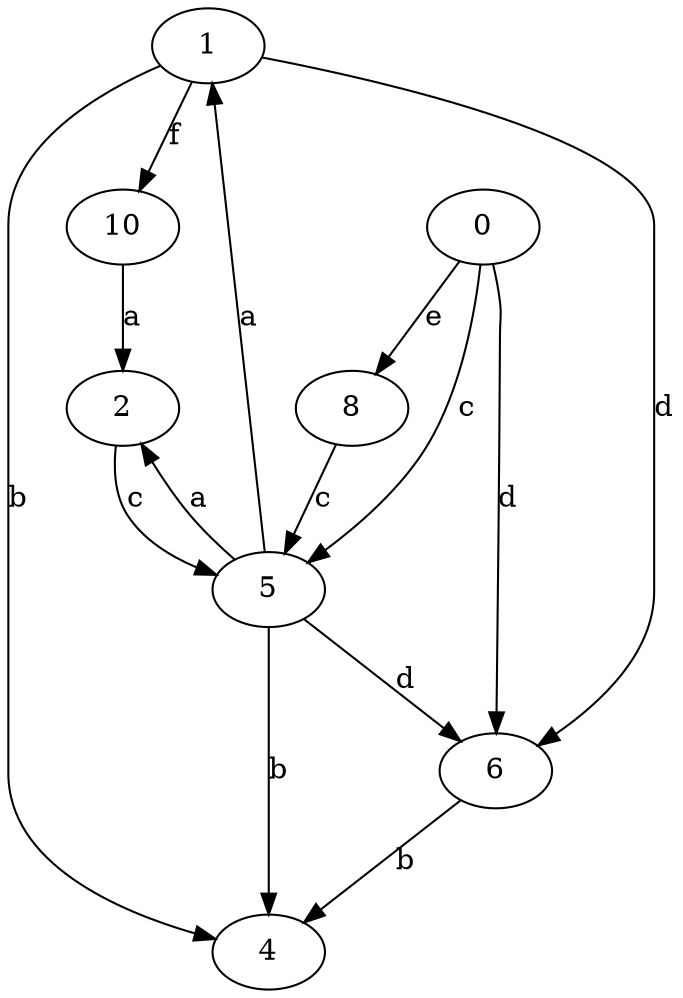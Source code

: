 strict digraph  {
1;
2;
0;
4;
5;
6;
8;
10;
1 -> 4  [label=b];
1 -> 6  [label=d];
1 -> 10  [label=f];
2 -> 5  [label=c];
0 -> 5  [label=c];
0 -> 6  [label=d];
0 -> 8  [label=e];
5 -> 1  [label=a];
5 -> 2  [label=a];
5 -> 4  [label=b];
5 -> 6  [label=d];
6 -> 4  [label=b];
8 -> 5  [label=c];
10 -> 2  [label=a];
}
